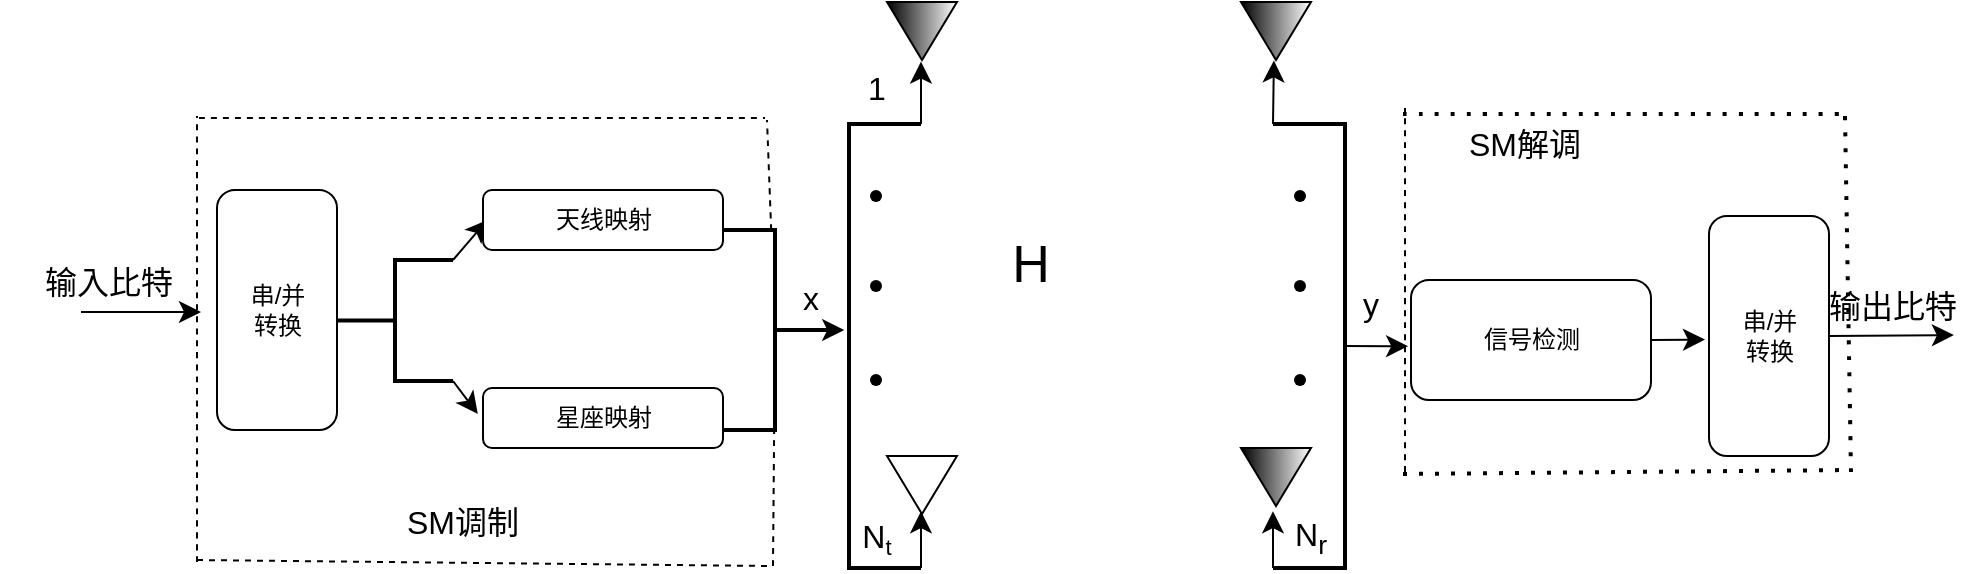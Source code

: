 <mxfile version="26.2.2">
  <diagram name="第 1 页" id="080Abk7JijwL88Nn-bq8">
    <mxGraphModel dx="1394" dy="570" grid="0" gridSize="10" guides="1" tooltips="1" connect="1" arrows="1" fold="1" page="0" pageScale="1" pageWidth="2336" pageHeight="1654" math="0" shadow="0">
      <root>
        <mxCell id="0" />
        <mxCell id="1" parent="0" />
        <mxCell id="P1yVHLRzYSnZm1j2l89J-3" style="edgeStyle=none;curved=1;rounded=0;orthogonalLoop=1;jettySize=auto;html=1;fontSize=12;startSize=8;endSize=8;" parent="1" edge="1">
          <mxGeometry relative="1" as="geometry">
            <mxPoint x="70.5" y="230" as="targetPoint" />
            <mxPoint x="10.5" y="230" as="sourcePoint" />
          </mxGeometry>
        </mxCell>
        <mxCell id="P1yVHLRzYSnZm1j2l89J-4" value="串/并&lt;div&gt;转换&lt;/div&gt;" style="rounded=1;whiteSpace=wrap;html=1;direction=south;" parent="1" vertex="1">
          <mxGeometry x="78.5" y="169" width="60" height="120" as="geometry" />
        </mxCell>
        <mxCell id="P1yVHLRzYSnZm1j2l89J-5" style="edgeStyle=none;curved=1;rounded=0;orthogonalLoop=1;jettySize=auto;html=1;exitX=1;exitY=0.5;exitDx=0;exitDy=0;fontSize=12;startSize=8;endSize=8;" parent="1" source="P1yVHLRzYSnZm1j2l89J-4" target="P1yVHLRzYSnZm1j2l89J-4" edge="1">
          <mxGeometry relative="1" as="geometry" />
        </mxCell>
        <mxCell id="P1yVHLRzYSnZm1j2l89J-10" style="edgeStyle=none;curved=1;rounded=0;orthogonalLoop=1;jettySize=auto;html=1;exitX=1;exitY=1;exitDx=0;exitDy=0;exitPerimeter=0;fontSize=12;startSize=8;endSize=8;" parent="1" source="P1yVHLRzYSnZm1j2l89J-8" edge="1">
          <mxGeometry relative="1" as="geometry">
            <mxPoint x="208.9" y="281" as="targetPoint" />
          </mxGeometry>
        </mxCell>
        <mxCell id="P1yVHLRzYSnZm1j2l89J-11" style="edgeStyle=none;curved=1;rounded=0;orthogonalLoop=1;jettySize=auto;html=1;exitX=1;exitY=0;exitDx=0;exitDy=0;exitPerimeter=0;fontSize=12;startSize=8;endSize=8;" parent="1" source="P1yVHLRzYSnZm1j2l89J-8" edge="1">
          <mxGeometry relative="1" as="geometry">
            <mxPoint x="213.7" y="184" as="targetPoint" />
          </mxGeometry>
        </mxCell>
        <mxCell id="P1yVHLRzYSnZm1j2l89J-8" value="" style="strokeWidth=2;html=1;shape=mxgraph.flowchart.annotation_2;align=left;labelPosition=right;pointerEvents=1;" parent="1" vertex="1">
          <mxGeometry x="138.5" y="204" width="58" height="60.5" as="geometry" />
        </mxCell>
        <mxCell id="P1yVHLRzYSnZm1j2l89J-13" value="天线映射" style="rounded=1;whiteSpace=wrap;html=1;" parent="1" vertex="1">
          <mxGeometry x="211.5" y="169" width="120" height="30" as="geometry" />
        </mxCell>
        <mxCell id="P1yVHLRzYSnZm1j2l89J-22" value="星座映射" style="rounded=1;whiteSpace=wrap;html=1;" parent="1" vertex="1">
          <mxGeometry x="211.5" y="268" width="120" height="30" as="geometry" />
        </mxCell>
        <mxCell id="P1yVHLRzYSnZm1j2l89J-25" value="" style="endArrow=none;dashed=1;html=1;rounded=0;fontSize=12;startSize=8;endSize=8;curved=1;" parent="1" edge="1">
          <mxGeometry width="50" height="50" relative="1" as="geometry">
            <mxPoint x="68.5" y="355" as="sourcePoint" />
            <mxPoint x="68.5" y="132" as="targetPoint" />
          </mxGeometry>
        </mxCell>
        <mxCell id="P1yVHLRzYSnZm1j2l89J-27" value="" style="endArrow=none;dashed=1;html=1;rounded=0;fontSize=12;startSize=8;endSize=8;curved=1;" parent="1" edge="1">
          <mxGeometry width="50" height="50" relative="1" as="geometry">
            <mxPoint x="69.5" y="133" as="sourcePoint" />
            <mxPoint x="352.5" y="133" as="targetPoint" />
          </mxGeometry>
        </mxCell>
        <mxCell id="P1yVHLRzYSnZm1j2l89J-28" value="" style="endArrow=none;dashed=1;html=1;rounded=0;fontSize=12;startSize=8;endSize=8;curved=1;" parent="1" source="P1yVHLRzYSnZm1j2l89J-32" edge="1">
          <mxGeometry width="50" height="50" relative="1" as="geometry">
            <mxPoint x="356.5" y="357" as="sourcePoint" />
            <mxPoint x="353.5" y="134" as="targetPoint" />
          </mxGeometry>
        </mxCell>
        <mxCell id="P1yVHLRzYSnZm1j2l89J-29" value="" style="endArrow=none;dashed=1;html=1;rounded=0;fontSize=12;startSize=8;endSize=8;curved=0;" parent="1" edge="1">
          <mxGeometry width="50" height="50" relative="1" as="geometry">
            <mxPoint x="68.5" y="354" as="sourcePoint" />
            <mxPoint x="353.5" y="357" as="targetPoint" />
            <Array as="points" />
          </mxGeometry>
        </mxCell>
        <mxCell id="P1yVHLRzYSnZm1j2l89J-30" value="SM调制" style="text;html=1;align=center;verticalAlign=middle;resizable=0;points=[];autosize=1;strokeColor=none;fillColor=none;fontSize=16;" parent="1" vertex="1">
          <mxGeometry x="164" y="319.5" width="74" height="31" as="geometry" />
        </mxCell>
        <mxCell id="P1yVHLRzYSnZm1j2l89J-31" style="edgeStyle=none;curved=1;rounded=0;orthogonalLoop=1;jettySize=auto;html=1;exitX=0;exitY=0.5;exitDx=0;exitDy=0;fontSize=12;startSize=8;endSize=8;" parent="1" edge="1">
          <mxGeometry relative="1" as="geometry">
            <mxPoint x="-20.0" y="222" as="sourcePoint" />
            <mxPoint x="-20.0" y="222" as="targetPoint" />
          </mxGeometry>
        </mxCell>
        <mxCell id="P1yVHLRzYSnZm1j2l89J-33" value="" style="endArrow=none;dashed=1;html=1;rounded=0;fontSize=12;startSize=8;endSize=8;curved=1;" parent="1" target="P1yVHLRzYSnZm1j2l89J-32" edge="1">
          <mxGeometry width="50" height="50" relative="1" as="geometry">
            <mxPoint x="356.5" y="357" as="sourcePoint" />
            <mxPoint x="353.5" y="134" as="targetPoint" />
          </mxGeometry>
        </mxCell>
        <mxCell id="P1yVHLRzYSnZm1j2l89J-34" style="edgeStyle=none;curved=1;rounded=0;orthogonalLoop=1;jettySize=auto;html=1;exitX=0;exitY=0.5;exitDx=0;exitDy=0;exitPerimeter=0;fontSize=12;startSize=8;endSize=8;" parent="1" source="P1yVHLRzYSnZm1j2l89J-32" edge="1">
          <mxGeometry relative="1" as="geometry">
            <mxPoint x="392.1" y="239" as="targetPoint" />
          </mxGeometry>
        </mxCell>
        <mxCell id="P1yVHLRzYSnZm1j2l89J-32" value="" style="strokeWidth=2;html=1;shape=mxgraph.flowchart.annotation_2;align=left;labelPosition=right;pointerEvents=1;direction=west;" parent="1" vertex="1">
          <mxGeometry x="331.5" y="189" width="52" height="100" as="geometry" />
        </mxCell>
        <mxCell id="P1yVHLRzYSnZm1j2l89J-36" style="edgeStyle=none;curved=1;rounded=0;orthogonalLoop=1;jettySize=auto;html=1;exitX=1;exitY=0;exitDx=0;exitDy=0;exitPerimeter=0;fontSize=12;startSize=8;endSize=8;" parent="1" source="P1yVHLRzYSnZm1j2l89J-35" edge="1">
          <mxGeometry relative="1" as="geometry">
            <mxPoint x="430.5" y="104.8" as="targetPoint" />
          </mxGeometry>
        </mxCell>
        <mxCell id="P1yVHLRzYSnZm1j2l89J-35" value="" style="strokeWidth=2;html=1;shape=mxgraph.flowchart.annotation_1;align=left;pointerEvents=1;" parent="1" vertex="1">
          <mxGeometry x="394.5" y="136" width="36" height="222" as="geometry" />
        </mxCell>
        <mxCell id="P1yVHLRzYSnZm1j2l89J-37" style="edgeStyle=none;curved=1;rounded=0;orthogonalLoop=1;jettySize=auto;html=1;exitX=1;exitY=1;exitDx=0;exitDy=0;exitPerimeter=0;entryX=1;entryY=0.872;entryDx=0;entryDy=0;entryPerimeter=0;fontSize=12;startSize=8;endSize=8;" parent="1" source="P1yVHLRzYSnZm1j2l89J-35" target="P1yVHLRzYSnZm1j2l89J-35" edge="1">
          <mxGeometry relative="1" as="geometry" />
        </mxCell>
        <mxCell id="P1yVHLRzYSnZm1j2l89J-38" value="" style="triangle;whiteSpace=wrap;html=1;direction=south;fillStyle=hatch;gradientColor=default;" parent="1" vertex="1">
          <mxGeometry x="413.5" y="75" width="35" height="29" as="geometry" />
        </mxCell>
        <mxCell id="P1yVHLRzYSnZm1j2l89J-39" value="" style="triangle;whiteSpace=wrap;html=1;direction=south;" parent="1" vertex="1">
          <mxGeometry x="413.5" y="302" width="35" height="29" as="geometry" />
        </mxCell>
        <mxCell id="P1yVHLRzYSnZm1j2l89J-41" value="x" style="text;html=1;align=center;verticalAlign=middle;resizable=0;points=[];autosize=1;strokeColor=none;fillColor=none;fontSize=16;" parent="1" vertex="1">
          <mxGeometry x="361.5" y="207" width="26" height="31" as="geometry" />
        </mxCell>
        <mxCell id="P1yVHLRzYSnZm1j2l89J-43" value="1" style="text;html=1;align=center;verticalAlign=middle;resizable=0;points=[];autosize=1;strokeColor=none;fillColor=none;fontSize=16;" parent="1" vertex="1">
          <mxGeometry x="394.5" y="102" width="27" height="31" as="geometry" />
        </mxCell>
        <mxCell id="P1yVHLRzYSnZm1j2l89J-44" value="N&lt;span style=&quot;font-size: 13.333px;&quot;&gt;&lt;sub&gt;t&lt;/sub&gt;&lt;/span&gt;" style="text;html=1;align=center;verticalAlign=middle;resizable=0;points=[];autosize=1;strokeColor=none;fillColor=none;fontSize=16;" parent="1" vertex="1">
          <mxGeometry x="391.5" y="326" width="33" height="34" as="geometry" />
        </mxCell>
        <mxCell id="P1yVHLRzYSnZm1j2l89J-46" value="" style="shape=waypoint;sketch=0;size=6;pointerEvents=1;points=[];fillColor=none;resizable=0;rotatable=0;perimeter=centerPerimeter;snapToPoint=1;" parent="1" vertex="1">
          <mxGeometry x="398" y="162" width="20" height="20" as="geometry" />
        </mxCell>
        <mxCell id="P1yVHLRzYSnZm1j2l89J-47" value="" style="shape=waypoint;sketch=0;size=6;pointerEvents=1;points=[];fillColor=none;resizable=0;rotatable=0;perimeter=centerPerimeter;snapToPoint=1;" parent="1" vertex="1">
          <mxGeometry x="398" y="207" width="20" height="20" as="geometry" />
        </mxCell>
        <mxCell id="P1yVHLRzYSnZm1j2l89J-48" value="" style="shape=waypoint;sketch=0;size=6;pointerEvents=1;points=[];fillColor=none;resizable=0;rotatable=0;perimeter=centerPerimeter;snapToPoint=1;" parent="1" vertex="1">
          <mxGeometry x="398" y="254" width="20" height="20" as="geometry" />
        </mxCell>
        <mxCell id="P1yVHLRzYSnZm1j2l89J-66" style="edgeStyle=none;curved=1;rounded=0;orthogonalLoop=1;jettySize=auto;html=1;exitX=1;exitY=0;exitDx=0;exitDy=0;exitPerimeter=0;fontSize=12;startSize=8;endSize=8;" parent="1" source="P1yVHLRzYSnZm1j2l89J-51" edge="1">
          <mxGeometry relative="1" as="geometry">
            <mxPoint x="606.944" y="104.222" as="targetPoint" />
          </mxGeometry>
        </mxCell>
        <mxCell id="P1yVHLRzYSnZm1j2l89J-72" style="edgeStyle=none;curved=1;rounded=0;orthogonalLoop=1;jettySize=auto;html=1;exitX=0;exitY=0.5;exitDx=0;exitDy=0;exitPerimeter=0;fontSize=12;startSize=8;endSize=8;" parent="1" source="P1yVHLRzYSnZm1j2l89J-51" edge="1">
          <mxGeometry relative="1" as="geometry">
            <mxPoint x="674.056" y="247.111" as="targetPoint" />
          </mxGeometry>
        </mxCell>
        <mxCell id="P1yVHLRzYSnZm1j2l89J-51" value="" style="strokeWidth=2;html=1;shape=mxgraph.flowchart.annotation_1;align=left;pointerEvents=1;flipH=1;" parent="1" vertex="1">
          <mxGeometry x="606.5" y="136" width="36" height="222" as="geometry" />
        </mxCell>
        <mxCell id="P1yVHLRzYSnZm1j2l89J-52" style="edgeStyle=none;curved=1;rounded=0;orthogonalLoop=1;jettySize=auto;html=1;exitX=1;exitY=1;exitDx=0;exitDy=0;exitPerimeter=0;entryX=1;entryY=0.872;entryDx=0;entryDy=0;entryPerimeter=0;fontSize=12;startSize=8;endSize=8;" parent="1" source="P1yVHLRzYSnZm1j2l89J-51" target="P1yVHLRzYSnZm1j2l89J-51" edge="1">
          <mxGeometry relative="1" as="geometry" />
        </mxCell>
        <mxCell id="P1yVHLRzYSnZm1j2l89J-56" value="N&lt;sub&gt;r&lt;/sub&gt;" style="text;html=1;align=center;verticalAlign=middle;resizable=0;points=[];autosize=1;strokeColor=none;fillColor=none;fontSize=16;flipH=1;" parent="1" vertex="1">
          <mxGeometry x="607.5" y="325" width="34" height="35" as="geometry" />
        </mxCell>
        <mxCell id="P1yVHLRzYSnZm1j2l89J-57" value="" style="shape=waypoint;sketch=0;size=6;pointerEvents=1;points=[];fillColor=none;resizable=0;rotatable=0;perimeter=centerPerimeter;snapToPoint=1;flipH=1;" parent="1" vertex="1">
          <mxGeometry x="610" y="162" width="20" height="20" as="geometry" />
        </mxCell>
        <mxCell id="P1yVHLRzYSnZm1j2l89J-58" value="" style="shape=waypoint;sketch=0;size=6;pointerEvents=1;points=[];fillColor=none;resizable=0;rotatable=0;perimeter=centerPerimeter;snapToPoint=1;flipH=1;" parent="1" vertex="1">
          <mxGeometry x="610" y="207" width="20" height="20" as="geometry" />
        </mxCell>
        <mxCell id="P1yVHLRzYSnZm1j2l89J-59" value="" style="shape=waypoint;sketch=0;size=6;pointerEvents=1;points=[];fillColor=none;resizable=0;rotatable=0;perimeter=centerPerimeter;snapToPoint=1;flipH=1;" parent="1" vertex="1">
          <mxGeometry x="610" y="254" width="20" height="20" as="geometry" />
        </mxCell>
        <mxCell id="P1yVHLRzYSnZm1j2l89J-60" style="edgeStyle=none;curved=1;rounded=0;orthogonalLoop=1;jettySize=auto;html=1;exitX=1;exitY=0.5;exitDx=0;exitDy=0;fontSize=12;startSize=8;endSize=8;" parent="1" edge="1">
          <mxGeometry relative="1" as="geometry">
            <mxPoint x="592.5" y="89.5" as="sourcePoint" />
            <mxPoint x="592.5" y="89.5" as="targetPoint" />
          </mxGeometry>
        </mxCell>
        <mxCell id="P1yVHLRzYSnZm1j2l89J-64" value="&lt;font style=&quot;font-size: 26px;&quot;&gt;H&lt;/font&gt;" style="text;html=1;align=center;verticalAlign=middle;resizable=0;points=[];autosize=1;strokeColor=none;fillColor=none;fontSize=16;" parent="1" vertex="1">
          <mxGeometry x="466.5" y="184" width="37" height="43" as="geometry" />
        </mxCell>
        <mxCell id="P1yVHLRzYSnZm1j2l89J-68" value="" style="triangle;whiteSpace=wrap;html=1;direction=south;fillStyle=hatch;gradientColor=default;" parent="1" vertex="1">
          <mxGeometry x="590.5" y="75" width="35" height="29" as="geometry" />
        </mxCell>
        <mxCell id="P1yVHLRzYSnZm1j2l89J-71" value="" style="triangle;whiteSpace=wrap;html=1;direction=south;fillStyle=hatch;gradientColor=default;" parent="1" vertex="1">
          <mxGeometry x="590.5" y="298" width="35" height="29" as="geometry" />
        </mxCell>
        <mxCell id="P1yVHLRzYSnZm1j2l89J-73" value="y" style="text;html=1;align=center;verticalAlign=middle;resizable=0;points=[];autosize=1;strokeColor=none;fillColor=none;fontSize=16;" parent="1" vertex="1">
          <mxGeometry x="641.5" y="210" width="26" height="31" as="geometry" />
        </mxCell>
        <mxCell id="P1yVHLRzYSnZm1j2l89J-80" style="edgeStyle=none;curved=1;rounded=0;orthogonalLoop=1;jettySize=auto;html=1;exitX=1;exitY=0.5;exitDx=0;exitDy=0;fontSize=12;startSize=8;endSize=8;" parent="1" source="P1yVHLRzYSnZm1j2l89J-77" edge="1">
          <mxGeometry relative="1" as="geometry">
            <mxPoint x="822.5" y="243.778" as="targetPoint" />
          </mxGeometry>
        </mxCell>
        <mxCell id="P1yVHLRzYSnZm1j2l89J-77" value="信号检测" style="rounded=1;whiteSpace=wrap;html=1;" parent="1" vertex="1">
          <mxGeometry x="675.5" y="214" width="120" height="60" as="geometry" />
        </mxCell>
        <mxCell id="P1yVHLRzYSnZm1j2l89J-81" style="edgeStyle=none;curved=1;rounded=0;orthogonalLoop=1;jettySize=auto;html=1;exitX=0.5;exitY=0;exitDx=0;exitDy=0;fontSize=12;startSize=8;endSize=8;" parent="1" source="P1yVHLRzYSnZm1j2l89J-78" edge="1">
          <mxGeometry relative="1" as="geometry">
            <mxPoint x="946.944" y="241.556" as="targetPoint" />
          </mxGeometry>
        </mxCell>
        <mxCell id="P1yVHLRzYSnZm1j2l89J-78" value="串/并&lt;div&gt;转换&lt;/div&gt;" style="rounded=1;whiteSpace=wrap;html=1;direction=south;" parent="1" vertex="1">
          <mxGeometry x="824.5" y="182" width="60" height="120" as="geometry" />
        </mxCell>
        <mxCell id="P1yVHLRzYSnZm1j2l89J-82" value="输出比特" style="text;html=1;align=center;verticalAlign=middle;resizable=0;points=[];autosize=1;strokeColor=none;fillColor=none;fontSize=16;" parent="1" vertex="1">
          <mxGeometry x="875" y="211.5" width="82" height="31" as="geometry" />
        </mxCell>
        <mxCell id="P1yVHLRzYSnZm1j2l89J-83" value="输入比特" style="text;html=1;align=center;verticalAlign=middle;resizable=0;points=[];autosize=1;strokeColor=none;fillColor=none;fontSize=16;" parent="1" vertex="1">
          <mxGeometry x="-17" y="199.5" width="82" height="31" as="geometry" />
        </mxCell>
        <mxCell id="P1yVHLRzYSnZm1j2l89J-84" value="" style="endArrow=none;dashed=1;html=1;rounded=0;fontSize=12;startSize=8;endSize=8;curved=1;" parent="1" edge="1">
          <mxGeometry width="50" height="50" relative="1" as="geometry">
            <mxPoint x="672.5" y="310" as="sourcePoint" />
            <mxPoint x="672.5" y="128" as="targetPoint" />
          </mxGeometry>
        </mxCell>
        <mxCell id="P1yVHLRzYSnZm1j2l89J-85" value="" style="endArrow=none;dashed=1;html=1;dashPattern=1 3;strokeWidth=2;rounded=0;fontSize=12;startSize=8;endSize=8;curved=1;" parent="1" edge="1">
          <mxGeometry width="50" height="50" relative="1" as="geometry">
            <mxPoint x="671.5" y="131" as="sourcePoint" />
            <mxPoint x="892.5" y="131" as="targetPoint" />
          </mxGeometry>
        </mxCell>
        <mxCell id="P1yVHLRzYSnZm1j2l89J-86" value="" style="endArrow=none;dashed=1;html=1;dashPattern=1 3;strokeWidth=2;rounded=0;fontSize=12;startSize=8;endSize=8;curved=1;" parent="1" edge="1">
          <mxGeometry width="50" height="50" relative="1" as="geometry">
            <mxPoint x="895.5" y="310" as="sourcePoint" />
            <mxPoint x="892.5" y="132" as="targetPoint" />
          </mxGeometry>
        </mxCell>
        <mxCell id="P1yVHLRzYSnZm1j2l89J-87" value="" style="endArrow=none;dashed=1;html=1;dashPattern=1 3;strokeWidth=2;rounded=0;fontSize=12;startSize=8;endSize=8;curved=0;" parent="1" edge="1">
          <mxGeometry width="50" height="50" relative="1" as="geometry">
            <mxPoint x="671.5" y="311" as="sourcePoint" />
            <mxPoint x="894.5" y="309" as="targetPoint" />
            <Array as="points" />
          </mxGeometry>
        </mxCell>
        <mxCell id="P1yVHLRzYSnZm1j2l89J-88" value="SM解调" style="text;html=1;align=center;verticalAlign=middle;resizable=0;points=[];autosize=1;strokeColor=none;fillColor=none;fontSize=16;" parent="1" vertex="1">
          <mxGeometry x="695" y="130.5" width="74" height="31" as="geometry" />
        </mxCell>
      </root>
    </mxGraphModel>
  </diagram>
</mxfile>
